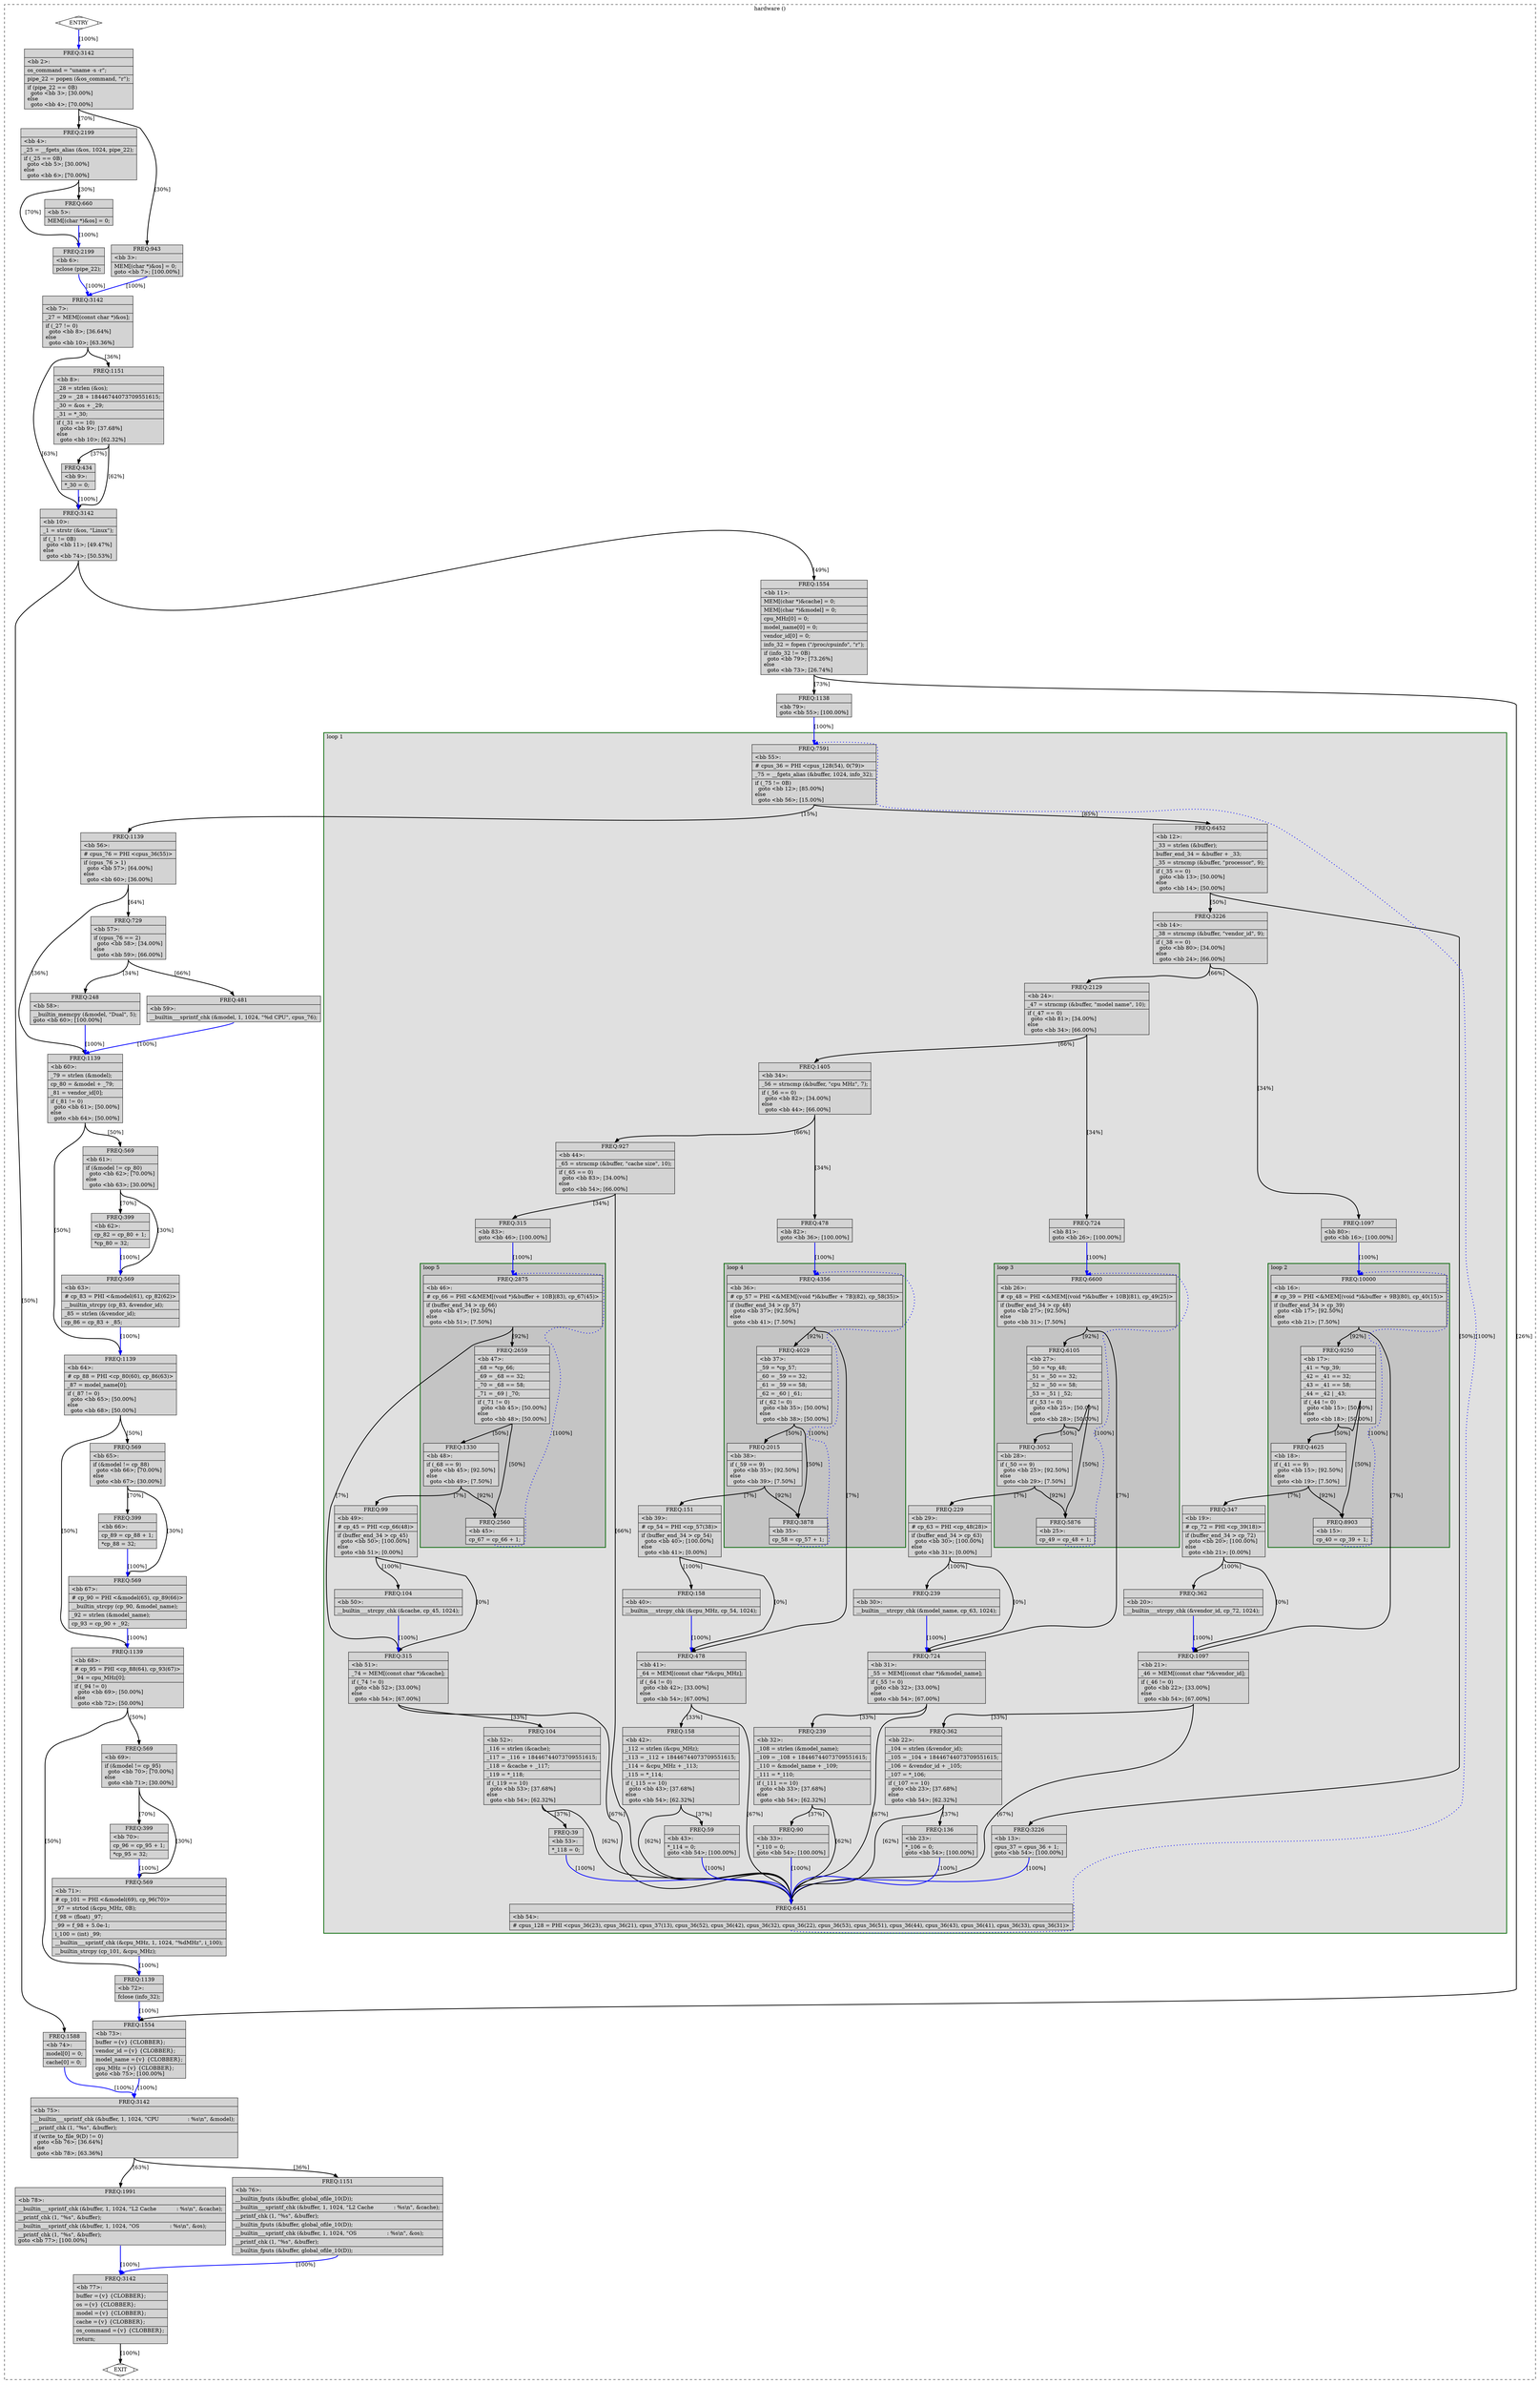digraph "hardware.c.108t.cselim" {
overlap=false;
subgraph "cluster_hardware" {
	style="dashed";
	color="black";
	label="hardware ()";
	subgraph cluster_56_1 {
	style="filled";
	color="darkgreen";
	fillcolor="grey88";
	label="loop 1";
	labeljust=l;
	penwidth=2;
	subgraph cluster_56_2 {
	style="filled";
	color="darkgreen";
	fillcolor="grey77";
	label="loop 2";
	labeljust=l;
	penwidth=2;
	fn_56_basic_block_16 [shape=record,style=filled,fillcolor=lightgrey,label="{ FREQ:10000 |\<bb\ 16\>:\l\
|#\ cp_39\ =\ PHI\ \<&MEM[(void\ *)&buffer\ +\ 9B](80),\ cp_40(15)\>\l\
|if\ (buffer_end_34\ \>\ cp_39)\l\
\ \ goto\ \<bb\ 17\>;\ [92.50%]\l\
else\l\
\ \ goto\ \<bb\ 21\>;\ [7.50%]\l\
}"];

	fn_56_basic_block_17 [shape=record,style=filled,fillcolor=lightgrey,label="{ FREQ:9250 |\<bb\ 17\>:\l\
|_41\ =\ *cp_39;\l\
|_42\ =\ _41\ ==\ 32;\l\
|_43\ =\ _41\ ==\ 58;\l\
|_44\ =\ _42\ \|\ _43;\l\
|if\ (_44\ !=\ 0)\l\
\ \ goto\ \<bb\ 15\>;\ [50.00%]\l\
else\l\
\ \ goto\ \<bb\ 18\>;\ [50.00%]\l\
}"];

	fn_56_basic_block_15 [shape=record,style=filled,fillcolor=lightgrey,label="{ FREQ:8903 |\<bb\ 15\>:\l\
|cp_40\ =\ cp_39\ +\ 1;\l\
}"];

	fn_56_basic_block_18 [shape=record,style=filled,fillcolor=lightgrey,label="{ FREQ:4625 |\<bb\ 18\>:\l\
|if\ (_41\ ==\ 9)\l\
\ \ goto\ \<bb\ 15\>;\ [92.50%]\l\
else\l\
\ \ goto\ \<bb\ 19\>;\ [7.50%]\l\
}"];

	}
	subgraph cluster_56_3 {
	style="filled";
	color="darkgreen";
	fillcolor="grey77";
	label="loop 3";
	labeljust=l;
	penwidth=2;
	fn_56_basic_block_26 [shape=record,style=filled,fillcolor=lightgrey,label="{ FREQ:6600 |\<bb\ 26\>:\l\
|#\ cp_48\ =\ PHI\ \<&MEM[(void\ *)&buffer\ +\ 10B](81),\ cp_49(25)\>\l\
|if\ (buffer_end_34\ \>\ cp_48)\l\
\ \ goto\ \<bb\ 27\>;\ [92.50%]\l\
else\l\
\ \ goto\ \<bb\ 31\>;\ [7.50%]\l\
}"];

	fn_56_basic_block_27 [shape=record,style=filled,fillcolor=lightgrey,label="{ FREQ:6105 |\<bb\ 27\>:\l\
|_50\ =\ *cp_48;\l\
|_51\ =\ _50\ ==\ 32;\l\
|_52\ =\ _50\ ==\ 58;\l\
|_53\ =\ _51\ \|\ _52;\l\
|if\ (_53\ !=\ 0)\l\
\ \ goto\ \<bb\ 25\>;\ [50.00%]\l\
else\l\
\ \ goto\ \<bb\ 28\>;\ [50.00%]\l\
}"];

	fn_56_basic_block_25 [shape=record,style=filled,fillcolor=lightgrey,label="{ FREQ:5876 |\<bb\ 25\>:\l\
|cp_49\ =\ cp_48\ +\ 1;\l\
}"];

	fn_56_basic_block_28 [shape=record,style=filled,fillcolor=lightgrey,label="{ FREQ:3052 |\<bb\ 28\>:\l\
|if\ (_50\ ==\ 9)\l\
\ \ goto\ \<bb\ 25\>;\ [92.50%]\l\
else\l\
\ \ goto\ \<bb\ 29\>;\ [7.50%]\l\
}"];

	}
	subgraph cluster_56_4 {
	style="filled";
	color="darkgreen";
	fillcolor="grey77";
	label="loop 4";
	labeljust=l;
	penwidth=2;
	fn_56_basic_block_36 [shape=record,style=filled,fillcolor=lightgrey,label="{ FREQ:4356 |\<bb\ 36\>:\l\
|#\ cp_57\ =\ PHI\ \<&MEM[(void\ *)&buffer\ +\ 7B](82),\ cp_58(35)\>\l\
|if\ (buffer_end_34\ \>\ cp_57)\l\
\ \ goto\ \<bb\ 37\>;\ [92.50%]\l\
else\l\
\ \ goto\ \<bb\ 41\>;\ [7.50%]\l\
}"];

	fn_56_basic_block_37 [shape=record,style=filled,fillcolor=lightgrey,label="{ FREQ:4029 |\<bb\ 37\>:\l\
|_59\ =\ *cp_57;\l\
|_60\ =\ _59\ ==\ 32;\l\
|_61\ =\ _59\ ==\ 58;\l\
|_62\ =\ _60\ \|\ _61;\l\
|if\ (_62\ !=\ 0)\l\
\ \ goto\ \<bb\ 35\>;\ [50.00%]\l\
else\l\
\ \ goto\ \<bb\ 38\>;\ [50.00%]\l\
}"];

	fn_56_basic_block_35 [shape=record,style=filled,fillcolor=lightgrey,label="{ FREQ:3878 |\<bb\ 35\>:\l\
|cp_58\ =\ cp_57\ +\ 1;\l\
}"];

	fn_56_basic_block_38 [shape=record,style=filled,fillcolor=lightgrey,label="{ FREQ:2015 |\<bb\ 38\>:\l\
|if\ (_59\ ==\ 9)\l\
\ \ goto\ \<bb\ 35\>;\ [92.50%]\l\
else\l\
\ \ goto\ \<bb\ 39\>;\ [7.50%]\l\
}"];

	}
	subgraph cluster_56_5 {
	style="filled";
	color="darkgreen";
	fillcolor="grey77";
	label="loop 5";
	labeljust=l;
	penwidth=2;
	fn_56_basic_block_46 [shape=record,style=filled,fillcolor=lightgrey,label="{ FREQ:2875 |\<bb\ 46\>:\l\
|#\ cp_66\ =\ PHI\ \<&MEM[(void\ *)&buffer\ +\ 10B](83),\ cp_67(45)\>\l\
|if\ (buffer_end_34\ \>\ cp_66)\l\
\ \ goto\ \<bb\ 47\>;\ [92.50%]\l\
else\l\
\ \ goto\ \<bb\ 51\>;\ [7.50%]\l\
}"];

	fn_56_basic_block_47 [shape=record,style=filled,fillcolor=lightgrey,label="{ FREQ:2659 |\<bb\ 47\>:\l\
|_68\ =\ *cp_66;\l\
|_69\ =\ _68\ ==\ 32;\l\
|_70\ =\ _68\ ==\ 58;\l\
|_71\ =\ _69\ \|\ _70;\l\
|if\ (_71\ !=\ 0)\l\
\ \ goto\ \<bb\ 45\>;\ [50.00%]\l\
else\l\
\ \ goto\ \<bb\ 48\>;\ [50.00%]\l\
}"];

	fn_56_basic_block_45 [shape=record,style=filled,fillcolor=lightgrey,label="{ FREQ:2560 |\<bb\ 45\>:\l\
|cp_67\ =\ cp_66\ +\ 1;\l\
}"];

	fn_56_basic_block_48 [shape=record,style=filled,fillcolor=lightgrey,label="{ FREQ:1330 |\<bb\ 48\>:\l\
|if\ (_68\ ==\ 9)\l\
\ \ goto\ \<bb\ 45\>;\ [92.50%]\l\
else\l\
\ \ goto\ \<bb\ 49\>;\ [7.50%]\l\
}"];

	}
	fn_56_basic_block_55 [shape=record,style=filled,fillcolor=lightgrey,label="{ FREQ:7591 |\<bb\ 55\>:\l\
|#\ cpus_36\ =\ PHI\ \<cpus_128(54),\ 0(79)\>\l\
|_75\ =\ __fgets_alias\ (&buffer,\ 1024,\ info_32);\l\
|if\ (_75\ !=\ 0B)\l\
\ \ goto\ \<bb\ 12\>;\ [85.00%]\l\
else\l\
\ \ goto\ \<bb\ 56\>;\ [15.00%]\l\
}"];

	fn_56_basic_block_12 [shape=record,style=filled,fillcolor=lightgrey,label="{ FREQ:6452 |\<bb\ 12\>:\l\
|_33\ =\ strlen\ (&buffer);\l\
|buffer_end_34\ =\ &buffer\ +\ _33;\l\
|_35\ =\ strncmp\ (&buffer,\ \"processor\",\ 9);\l\
|if\ (_35\ ==\ 0)\l\
\ \ goto\ \<bb\ 13\>;\ [50.00%]\l\
else\l\
\ \ goto\ \<bb\ 14\>;\ [50.00%]\l\
}"];

	fn_56_basic_block_13 [shape=record,style=filled,fillcolor=lightgrey,label="{ FREQ:3226 |\<bb\ 13\>:\l\
|cpus_37\ =\ cpus_36\ +\ 1;\l\
goto\ \<bb\ 54\>;\ [100.00%]\l\
}"];

	fn_56_basic_block_14 [shape=record,style=filled,fillcolor=lightgrey,label="{ FREQ:3226 |\<bb\ 14\>:\l\
|_38\ =\ strncmp\ (&buffer,\ \"vendor_id\",\ 9);\l\
|if\ (_38\ ==\ 0)\l\
\ \ goto\ \<bb\ 80\>;\ [34.00%]\l\
else\l\
\ \ goto\ \<bb\ 24\>;\ [66.00%]\l\
}"];

	fn_56_basic_block_54 [shape=record,style=filled,fillcolor=lightgrey,label="{ FREQ:6451 |\<bb\ 54\>:\l\
|#\ cpus_128\ =\ PHI\ \<cpus_36(23),\ cpus_36(21),\ cpus_37(13),\ cpus_36(52),\ cpus_36(42),\ cpus_36(32),\ cpus_36(22),\ cpus_36(53),\ cpus_36(51),\ cpus_36(44),\ cpus_36(43),\ cpus_36(41),\ cpus_36(33),\ cpus_36(31)\>\l\
}"];

	fn_56_basic_block_80 [shape=record,style=filled,fillcolor=lightgrey,label="{ FREQ:1097 |\<bb\ 80\>:\l\
goto\ \<bb\ 16\>;\ [100.00%]\l\
}"];

	fn_56_basic_block_24 [shape=record,style=filled,fillcolor=lightgrey,label="{ FREQ:2129 |\<bb\ 24\>:\l\
|_47\ =\ strncmp\ (&buffer,\ \"model\ name\",\ 10);\l\
|if\ (_47\ ==\ 0)\l\
\ \ goto\ \<bb\ 81\>;\ [34.00%]\l\
else\l\
\ \ goto\ \<bb\ 34\>;\ [66.00%]\l\
}"];

	fn_56_basic_block_81 [shape=record,style=filled,fillcolor=lightgrey,label="{ FREQ:724 |\<bb\ 81\>:\l\
goto\ \<bb\ 26\>;\ [100.00%]\l\
}"];

	fn_56_basic_block_34 [shape=record,style=filled,fillcolor=lightgrey,label="{ FREQ:1405 |\<bb\ 34\>:\l\
|_56\ =\ strncmp\ (&buffer,\ \"cpu\ MHz\",\ 7);\l\
|if\ (_56\ ==\ 0)\l\
\ \ goto\ \<bb\ 82\>;\ [34.00%]\l\
else\l\
\ \ goto\ \<bb\ 44\>;\ [66.00%]\l\
}"];

	fn_56_basic_block_21 [shape=record,style=filled,fillcolor=lightgrey,label="{ FREQ:1097 |\<bb\ 21\>:\l\
|_46\ =\ MEM[(const\ char\ *)&vendor_id];\l\
|if\ (_46\ !=\ 0)\l\
\ \ goto\ \<bb\ 22\>;\ [33.00%]\l\
else\l\
\ \ goto\ \<bb\ 54\>;\ [67.00%]\l\
}"];

	fn_56_basic_block_82 [shape=record,style=filled,fillcolor=lightgrey,label="{ FREQ:478 |\<bb\ 82\>:\l\
goto\ \<bb\ 36\>;\ [100.00%]\l\
}"];

	fn_56_basic_block_44 [shape=record,style=filled,fillcolor=lightgrey,label="{ FREQ:927 |\<bb\ 44\>:\l\
|_65\ =\ strncmp\ (&buffer,\ \"cache\ size\",\ 10);\l\
|if\ (_65\ ==\ 0)\l\
\ \ goto\ \<bb\ 83\>;\ [34.00%]\l\
else\l\
\ \ goto\ \<bb\ 54\>;\ [66.00%]\l\
}"];

	fn_56_basic_block_22 [shape=record,style=filled,fillcolor=lightgrey,label="{ FREQ:362 |\<bb\ 22\>:\l\
|_104\ =\ strlen\ (&vendor_id);\l\
|_105\ =\ _104\ +\ 18446744073709551615;\l\
|_106\ =\ &vendor_id\ +\ _105;\l\
|_107\ =\ *_106;\l\
|if\ (_107\ ==\ 10)\l\
\ \ goto\ \<bb\ 23\>;\ [37.68%]\l\
else\l\
\ \ goto\ \<bb\ 54\>;\ [62.32%]\l\
}"];

	fn_56_basic_block_31 [shape=record,style=filled,fillcolor=lightgrey,label="{ FREQ:724 |\<bb\ 31\>:\l\
|_55\ =\ MEM[(const\ char\ *)&model_name];\l\
|if\ (_55\ !=\ 0)\l\
\ \ goto\ \<bb\ 32\>;\ [33.00%]\l\
else\l\
\ \ goto\ \<bb\ 54\>;\ [67.00%]\l\
}"];

	fn_56_basic_block_83 [shape=record,style=filled,fillcolor=lightgrey,label="{ FREQ:315 |\<bb\ 83\>:\l\
goto\ \<bb\ 46\>;\ [100.00%]\l\
}"];

	fn_56_basic_block_19 [shape=record,style=filled,fillcolor=lightgrey,label="{ FREQ:347 |\<bb\ 19\>:\l\
|#\ cp_72\ =\ PHI\ \<cp_39(18)\>\l\
|if\ (buffer_end_34\ \>\ cp_72)\l\
\ \ goto\ \<bb\ 20\>;\ [100.00%]\l\
else\l\
\ \ goto\ \<bb\ 21\>;\ [0.00%]\l\
}"];

	fn_56_basic_block_23 [shape=record,style=filled,fillcolor=lightgrey,label="{ FREQ:136 |\<bb\ 23\>:\l\
|*_106\ =\ 0;\l\
goto\ \<bb\ 54\>;\ [100.00%]\l\
}"];

	fn_56_basic_block_32 [shape=record,style=filled,fillcolor=lightgrey,label="{ FREQ:239 |\<bb\ 32\>:\l\
|_108\ =\ strlen\ (&model_name);\l\
|_109\ =\ _108\ +\ 18446744073709551615;\l\
|_110\ =\ &model_name\ +\ _109;\l\
|_111\ =\ *_110;\l\
|if\ (_111\ ==\ 10)\l\
\ \ goto\ \<bb\ 33\>;\ [37.68%]\l\
else\l\
\ \ goto\ \<bb\ 54\>;\ [62.32%]\l\
}"];

	fn_56_basic_block_41 [shape=record,style=filled,fillcolor=lightgrey,label="{ FREQ:478 |\<bb\ 41\>:\l\
|_64\ =\ MEM[(const\ char\ *)&cpu_MHz];\l\
|if\ (_64\ !=\ 0)\l\
\ \ goto\ \<bb\ 42\>;\ [33.00%]\l\
else\l\
\ \ goto\ \<bb\ 54\>;\ [67.00%]\l\
}"];

	fn_56_basic_block_20 [shape=record,style=filled,fillcolor=lightgrey,label="{ FREQ:362 |\<bb\ 20\>:\l\
|__builtin___strcpy_chk\ (&vendor_id,\ cp_72,\ 1024);\l\
}"];

	fn_56_basic_block_29 [shape=record,style=filled,fillcolor=lightgrey,label="{ FREQ:229 |\<bb\ 29\>:\l\
|#\ cp_63\ =\ PHI\ \<cp_48(28)\>\l\
|if\ (buffer_end_34\ \>\ cp_63)\l\
\ \ goto\ \<bb\ 30\>;\ [100.00%]\l\
else\l\
\ \ goto\ \<bb\ 31\>;\ [0.00%]\l\
}"];

	fn_56_basic_block_33 [shape=record,style=filled,fillcolor=lightgrey,label="{ FREQ:90 |\<bb\ 33\>:\l\
|*_110\ =\ 0;\l\
goto\ \<bb\ 54\>;\ [100.00%]\l\
}"];

	fn_56_basic_block_42 [shape=record,style=filled,fillcolor=lightgrey,label="{ FREQ:158 |\<bb\ 42\>:\l\
|_112\ =\ strlen\ (&cpu_MHz);\l\
|_113\ =\ _112\ +\ 18446744073709551615;\l\
|_114\ =\ &cpu_MHz\ +\ _113;\l\
|_115\ =\ *_114;\l\
|if\ (_115\ ==\ 10)\l\
\ \ goto\ \<bb\ 43\>;\ [37.68%]\l\
else\l\
\ \ goto\ \<bb\ 54\>;\ [62.32%]\l\
}"];

	fn_56_basic_block_51 [shape=record,style=filled,fillcolor=lightgrey,label="{ FREQ:315 |\<bb\ 51\>:\l\
|_74\ =\ MEM[(const\ char\ *)&cache];\l\
|if\ (_74\ !=\ 0)\l\
\ \ goto\ \<bb\ 52\>;\ [33.00%]\l\
else\l\
\ \ goto\ \<bb\ 54\>;\ [67.00%]\l\
}"];

	fn_56_basic_block_30 [shape=record,style=filled,fillcolor=lightgrey,label="{ FREQ:239 |\<bb\ 30\>:\l\
|__builtin___strcpy_chk\ (&model_name,\ cp_63,\ 1024);\l\
}"];

	fn_56_basic_block_39 [shape=record,style=filled,fillcolor=lightgrey,label="{ FREQ:151 |\<bb\ 39\>:\l\
|#\ cp_54\ =\ PHI\ \<cp_57(38)\>\l\
|if\ (buffer_end_34\ \>\ cp_54)\l\
\ \ goto\ \<bb\ 40\>;\ [100.00%]\l\
else\l\
\ \ goto\ \<bb\ 41\>;\ [0.00%]\l\
}"];

	fn_56_basic_block_43 [shape=record,style=filled,fillcolor=lightgrey,label="{ FREQ:59 |\<bb\ 43\>:\l\
|*_114\ =\ 0;\l\
goto\ \<bb\ 54\>;\ [100.00%]\l\
}"];

	fn_56_basic_block_52 [shape=record,style=filled,fillcolor=lightgrey,label="{ FREQ:104 |\<bb\ 52\>:\l\
|_116\ =\ strlen\ (&cache);\l\
|_117\ =\ _116\ +\ 18446744073709551615;\l\
|_118\ =\ &cache\ +\ _117;\l\
|_119\ =\ *_118;\l\
|if\ (_119\ ==\ 10)\l\
\ \ goto\ \<bb\ 53\>;\ [37.68%]\l\
else\l\
\ \ goto\ \<bb\ 54\>;\ [62.32%]\l\
}"];

	fn_56_basic_block_40 [shape=record,style=filled,fillcolor=lightgrey,label="{ FREQ:158 |\<bb\ 40\>:\l\
|__builtin___strcpy_chk\ (&cpu_MHz,\ cp_54,\ 1024);\l\
}"];

	fn_56_basic_block_49 [shape=record,style=filled,fillcolor=lightgrey,label="{ FREQ:99 |\<bb\ 49\>:\l\
|#\ cp_45\ =\ PHI\ \<cp_66(48)\>\l\
|if\ (buffer_end_34\ \>\ cp_45)\l\
\ \ goto\ \<bb\ 50\>;\ [100.00%]\l\
else\l\
\ \ goto\ \<bb\ 51\>;\ [0.00%]\l\
}"];

	fn_56_basic_block_53 [shape=record,style=filled,fillcolor=lightgrey,label="{ FREQ:39 |\<bb\ 53\>:\l\
|*_118\ =\ 0;\l\
}"];

	fn_56_basic_block_50 [shape=record,style=filled,fillcolor=lightgrey,label="{ FREQ:104 |\<bb\ 50\>:\l\
|__builtin___strcpy_chk\ (&cache,\ cp_45,\ 1024);\l\
}"];

	}
	fn_56_basic_block_0 [shape=Mdiamond,style=filled,fillcolor=white,label="ENTRY"];

	fn_56_basic_block_1 [shape=Mdiamond,style=filled,fillcolor=white,label="EXIT"];

	fn_56_basic_block_2 [shape=record,style=filled,fillcolor=lightgrey,label="{ FREQ:3142 |\<bb\ 2\>:\l\
|os_command\ =\ \"uname\ -s\ -r\";\l\
|pipe_22\ =\ popen\ (&os_command,\ \"r\");\l\
|if\ (pipe_22\ ==\ 0B)\l\
\ \ goto\ \<bb\ 3\>;\ [30.00%]\l\
else\l\
\ \ goto\ \<bb\ 4\>;\ [70.00%]\l\
}"];

	fn_56_basic_block_3 [shape=record,style=filled,fillcolor=lightgrey,label="{ FREQ:943 |\<bb\ 3\>:\l\
|MEM[(char\ *)&os]\ =\ 0;\l\
goto\ \<bb\ 7\>;\ [100.00%]\l\
}"];

	fn_56_basic_block_4 [shape=record,style=filled,fillcolor=lightgrey,label="{ FREQ:2199 |\<bb\ 4\>:\l\
|_25\ =\ __fgets_alias\ (&os,\ 1024,\ pipe_22);\l\
|if\ (_25\ ==\ 0B)\l\
\ \ goto\ \<bb\ 5\>;\ [30.00%]\l\
else\l\
\ \ goto\ \<bb\ 6\>;\ [70.00%]\l\
}"];

	fn_56_basic_block_5 [shape=record,style=filled,fillcolor=lightgrey,label="{ FREQ:660 |\<bb\ 5\>:\l\
|MEM[(char\ *)&os]\ =\ 0;\l\
}"];

	fn_56_basic_block_6 [shape=record,style=filled,fillcolor=lightgrey,label="{ FREQ:2199 |\<bb\ 6\>:\l\
|pclose\ (pipe_22);\l\
}"];

	fn_56_basic_block_7 [shape=record,style=filled,fillcolor=lightgrey,label="{ FREQ:3142 |\<bb\ 7\>:\l\
|_27\ =\ MEM[(const\ char\ *)&os];\l\
|if\ (_27\ !=\ 0)\l\
\ \ goto\ \<bb\ 8\>;\ [36.64%]\l\
else\l\
\ \ goto\ \<bb\ 10\>;\ [63.36%]\l\
}"];

	fn_56_basic_block_8 [shape=record,style=filled,fillcolor=lightgrey,label="{ FREQ:1151 |\<bb\ 8\>:\l\
|_28\ =\ strlen\ (&os);\l\
|_29\ =\ _28\ +\ 18446744073709551615;\l\
|_30\ =\ &os\ +\ _29;\l\
|_31\ =\ *_30;\l\
|if\ (_31\ ==\ 10)\l\
\ \ goto\ \<bb\ 9\>;\ [37.68%]\l\
else\l\
\ \ goto\ \<bb\ 10\>;\ [62.32%]\l\
}"];

	fn_56_basic_block_9 [shape=record,style=filled,fillcolor=lightgrey,label="{ FREQ:434 |\<bb\ 9\>:\l\
|*_30\ =\ 0;\l\
}"];

	fn_56_basic_block_10 [shape=record,style=filled,fillcolor=lightgrey,label="{ FREQ:3142 |\<bb\ 10\>:\l\
|_1\ =\ strstr\ (&os,\ \"Linux\");\l\
|if\ (_1\ !=\ 0B)\l\
\ \ goto\ \<bb\ 11\>;\ [49.47%]\l\
else\l\
\ \ goto\ \<bb\ 74\>;\ [50.53%]\l\
}"];

	fn_56_basic_block_11 [shape=record,style=filled,fillcolor=lightgrey,label="{ FREQ:1554 |\<bb\ 11\>:\l\
|MEM[(char\ *)&cache]\ =\ 0;\l\
|MEM[(char\ *)&model]\ =\ 0;\l\
|cpu_MHz[0]\ =\ 0;\l\
|model_name[0]\ =\ 0;\l\
|vendor_id[0]\ =\ 0;\l\
|info_32\ =\ fopen\ (\"/proc/cpuinfo\",\ \"r\");\l\
|if\ (info_32\ !=\ 0B)\l\
\ \ goto\ \<bb\ 79\>;\ [73.26%]\l\
else\l\
\ \ goto\ \<bb\ 73\>;\ [26.74%]\l\
}"];

	fn_56_basic_block_79 [shape=record,style=filled,fillcolor=lightgrey,label="{ FREQ:1138 |\<bb\ 79\>:\l\
goto\ \<bb\ 55\>;\ [100.00%]\l\
}"];

	fn_56_basic_block_56 [shape=record,style=filled,fillcolor=lightgrey,label="{ FREQ:1139 |\<bb\ 56\>:\l\
|#\ cpus_76\ =\ PHI\ \<cpus_36(55)\>\l\
|if\ (cpus_76\ \>\ 1)\l\
\ \ goto\ \<bb\ 57\>;\ [64.00%]\l\
else\l\
\ \ goto\ \<bb\ 60\>;\ [36.00%]\l\
}"];

	fn_56_basic_block_57 [shape=record,style=filled,fillcolor=lightgrey,label="{ FREQ:729 |\<bb\ 57\>:\l\
|if\ (cpus_76\ ==\ 2)\l\
\ \ goto\ \<bb\ 58\>;\ [34.00%]\l\
else\l\
\ \ goto\ \<bb\ 59\>;\ [66.00%]\l\
}"];

	fn_56_basic_block_58 [shape=record,style=filled,fillcolor=lightgrey,label="{ FREQ:248 |\<bb\ 58\>:\l\
|__builtin_memcpy\ (&model,\ \"Dual\",\ 5);\l\
goto\ \<bb\ 60\>;\ [100.00%]\l\
}"];

	fn_56_basic_block_59 [shape=record,style=filled,fillcolor=lightgrey,label="{ FREQ:481 |\<bb\ 59\>:\l\
|__builtin___sprintf_chk\ (&model,\ 1,\ 1024,\ \"%d\ CPU\",\ cpus_76);\l\
}"];

	fn_56_basic_block_60 [shape=record,style=filled,fillcolor=lightgrey,label="{ FREQ:1139 |\<bb\ 60\>:\l\
|_79\ =\ strlen\ (&model);\l\
|cp_80\ =\ &model\ +\ _79;\l\
|_81\ =\ vendor_id[0];\l\
|if\ (_81\ !=\ 0)\l\
\ \ goto\ \<bb\ 61\>;\ [50.00%]\l\
else\l\
\ \ goto\ \<bb\ 64\>;\ [50.00%]\l\
}"];

	fn_56_basic_block_61 [shape=record,style=filled,fillcolor=lightgrey,label="{ FREQ:569 |\<bb\ 61\>:\l\
|if\ (&model\ !=\ cp_80)\l\
\ \ goto\ \<bb\ 62\>;\ [70.00%]\l\
else\l\
\ \ goto\ \<bb\ 63\>;\ [30.00%]\l\
}"];

	fn_56_basic_block_62 [shape=record,style=filled,fillcolor=lightgrey,label="{ FREQ:399 |\<bb\ 62\>:\l\
|cp_82\ =\ cp_80\ +\ 1;\l\
|*cp_80\ =\ 32;\l\
}"];

	fn_56_basic_block_63 [shape=record,style=filled,fillcolor=lightgrey,label="{ FREQ:569 |\<bb\ 63\>:\l\
|#\ cp_83\ =\ PHI\ \<&model(61),\ cp_82(62)\>\l\
|__builtin_strcpy\ (cp_83,\ &vendor_id);\l\
|_85\ =\ strlen\ (&vendor_id);\l\
|cp_86\ =\ cp_83\ +\ _85;\l\
}"];

	fn_56_basic_block_64 [shape=record,style=filled,fillcolor=lightgrey,label="{ FREQ:1139 |\<bb\ 64\>:\l\
|#\ cp_88\ =\ PHI\ \<cp_80(60),\ cp_86(63)\>\l\
|_87\ =\ model_name[0];\l\
|if\ (_87\ !=\ 0)\l\
\ \ goto\ \<bb\ 65\>;\ [50.00%]\l\
else\l\
\ \ goto\ \<bb\ 68\>;\ [50.00%]\l\
}"];

	fn_56_basic_block_65 [shape=record,style=filled,fillcolor=lightgrey,label="{ FREQ:569 |\<bb\ 65\>:\l\
|if\ (&model\ !=\ cp_88)\l\
\ \ goto\ \<bb\ 66\>;\ [70.00%]\l\
else\l\
\ \ goto\ \<bb\ 67\>;\ [30.00%]\l\
}"];

	fn_56_basic_block_66 [shape=record,style=filled,fillcolor=lightgrey,label="{ FREQ:399 |\<bb\ 66\>:\l\
|cp_89\ =\ cp_88\ +\ 1;\l\
|*cp_88\ =\ 32;\l\
}"];

	fn_56_basic_block_67 [shape=record,style=filled,fillcolor=lightgrey,label="{ FREQ:569 |\<bb\ 67\>:\l\
|#\ cp_90\ =\ PHI\ \<&model(65),\ cp_89(66)\>\l\
|__builtin_strcpy\ (cp_90,\ &model_name);\l\
|_92\ =\ strlen\ (&model_name);\l\
|cp_93\ =\ cp_90\ +\ _92;\l\
}"];

	fn_56_basic_block_68 [shape=record,style=filled,fillcolor=lightgrey,label="{ FREQ:1139 |\<bb\ 68\>:\l\
|#\ cp_95\ =\ PHI\ \<cp_88(64),\ cp_93(67)\>\l\
|_94\ =\ cpu_MHz[0];\l\
|if\ (_94\ !=\ 0)\l\
\ \ goto\ \<bb\ 69\>;\ [50.00%]\l\
else\l\
\ \ goto\ \<bb\ 72\>;\ [50.00%]\l\
}"];

	fn_56_basic_block_69 [shape=record,style=filled,fillcolor=lightgrey,label="{ FREQ:569 |\<bb\ 69\>:\l\
|if\ (&model\ !=\ cp_95)\l\
\ \ goto\ \<bb\ 70\>;\ [70.00%]\l\
else\l\
\ \ goto\ \<bb\ 71\>;\ [30.00%]\l\
}"];

	fn_56_basic_block_70 [shape=record,style=filled,fillcolor=lightgrey,label="{ FREQ:399 |\<bb\ 70\>:\l\
|cp_96\ =\ cp_95\ +\ 1;\l\
|*cp_95\ =\ 32;\l\
}"];

	fn_56_basic_block_71 [shape=record,style=filled,fillcolor=lightgrey,label="{ FREQ:569 |\<bb\ 71\>:\l\
|#\ cp_101\ =\ PHI\ \<&model(69),\ cp_96(70)\>\l\
|_97\ =\ strtod\ (&cpu_MHz,\ 0B);\l\
|f_98\ =\ (float)\ _97;\l\
|_99\ =\ f_98\ +\ 5.0e-1;\l\
|i_100\ =\ (int)\ _99;\l\
|__builtin___sprintf_chk\ (&cpu_MHz,\ 1,\ 1024,\ \"%dMHz\",\ i_100);\l\
|__builtin_strcpy\ (cp_101,\ &cpu_MHz);\l\
}"];

	fn_56_basic_block_72 [shape=record,style=filled,fillcolor=lightgrey,label="{ FREQ:1139 |\<bb\ 72\>:\l\
|fclose\ (info_32);\l\
}"];

	fn_56_basic_block_73 [shape=record,style=filled,fillcolor=lightgrey,label="{ FREQ:1554 |\<bb\ 73\>:\l\
|buffer\ =\{v\}\ \{CLOBBER\};\l\
|vendor_id\ =\{v\}\ \{CLOBBER\};\l\
|model_name\ =\{v\}\ \{CLOBBER\};\l\
|cpu_MHz\ =\{v\}\ \{CLOBBER\};\l\
goto\ \<bb\ 75\>;\ [100.00%]\l\
}"];

	fn_56_basic_block_74 [shape=record,style=filled,fillcolor=lightgrey,label="{ FREQ:1588 |\<bb\ 74\>:\l\
|model[0]\ =\ 0;\l\
|cache[0]\ =\ 0;\l\
}"];

	fn_56_basic_block_75 [shape=record,style=filled,fillcolor=lightgrey,label="{ FREQ:3142 |\<bb\ 75\>:\l\
|__builtin___sprintf_chk\ (&buffer,\ 1,\ 1024,\ \"CPU\ \ \ \ \ \ \ \ \ \ \ \ \ \ \ \ \ :\ %s\\n\",\ &model);\l\
|__printf_chk\ (1,\ \"%s\",\ &buffer);\l\
|if\ (write_to_file_9(D)\ !=\ 0)\l\
\ \ goto\ \<bb\ 76\>;\ [36.64%]\l\
else\l\
\ \ goto\ \<bb\ 78\>;\ [63.36%]\l\
}"];

	fn_56_basic_block_76 [shape=record,style=filled,fillcolor=lightgrey,label="{ FREQ:1151 |\<bb\ 76\>:\l\
|__builtin_fputs\ (&buffer,\ global_ofile_10(D));\l\
|__builtin___sprintf_chk\ (&buffer,\ 1,\ 1024,\ \"L2\ Cache\ \ \ \ \ \ \ \ \ \ \ \ :\ %s\\n\",\ &cache);\l\
|__printf_chk\ (1,\ \"%s\",\ &buffer);\l\
|__builtin_fputs\ (&buffer,\ global_ofile_10(D));\l\
|__builtin___sprintf_chk\ (&buffer,\ 1,\ 1024,\ \"OS\ \ \ \ \ \ \ \ \ \ \ \ \ \ \ \ \ \ :\ %s\\n\",\ &os);\l\
|__printf_chk\ (1,\ \"%s\",\ &buffer);\l\
|__builtin_fputs\ (&buffer,\ global_ofile_10(D));\l\
}"];

	fn_56_basic_block_77 [shape=record,style=filled,fillcolor=lightgrey,label="{ FREQ:3142 |\<bb\ 77\>:\l\
|buffer\ =\{v\}\ \{CLOBBER\};\l\
|os\ =\{v\}\ \{CLOBBER\};\l\
|model\ =\{v\}\ \{CLOBBER\};\l\
|cache\ =\{v\}\ \{CLOBBER\};\l\
|os_command\ =\{v\}\ \{CLOBBER\};\l\
|return;\l\
}"];

	fn_56_basic_block_78 [shape=record,style=filled,fillcolor=lightgrey,label="{ FREQ:1991 |\<bb\ 78\>:\l\
|__builtin___sprintf_chk\ (&buffer,\ 1,\ 1024,\ \"L2\ Cache\ \ \ \ \ \ \ \ \ \ \ \ :\ %s\\n\",\ &cache);\l\
|__printf_chk\ (1,\ \"%s\",\ &buffer);\l\
|__builtin___sprintf_chk\ (&buffer,\ 1,\ 1024,\ \"OS\ \ \ \ \ \ \ \ \ \ \ \ \ \ \ \ \ \ :\ %s\\n\",\ &os);\l\
|__printf_chk\ (1,\ \"%s\",\ &buffer);\l\
goto\ \<bb\ 77\>;\ [100.00%]\l\
}"];

	fn_56_basic_block_0:s -> fn_56_basic_block_2:n [style="solid,bold",color=blue,weight=100,constraint=true, label="[100%]"];
	fn_56_basic_block_2:s -> fn_56_basic_block_3:n [style="solid,bold",color=black,weight=10,constraint=true, label="[30%]"];
	fn_56_basic_block_2:s -> fn_56_basic_block_4:n [style="solid,bold",color=black,weight=10,constraint=true, label="[70%]"];
	fn_56_basic_block_3:s -> fn_56_basic_block_7:n [style="solid,bold",color=blue,weight=100,constraint=true, label="[100%]"];
	fn_56_basic_block_4:s -> fn_56_basic_block_5:n [style="solid,bold",color=black,weight=10,constraint=true, label="[30%]"];
	fn_56_basic_block_4:s -> fn_56_basic_block_6:n [style="solid,bold",color=black,weight=10,constraint=true, label="[70%]"];
	fn_56_basic_block_5:s -> fn_56_basic_block_6:n [style="solid,bold",color=blue,weight=100,constraint=true, label="[100%]"];
	fn_56_basic_block_6:s -> fn_56_basic_block_7:n [style="solid,bold",color=blue,weight=100,constraint=true, label="[100%]"];
	fn_56_basic_block_7:s -> fn_56_basic_block_8:n [style="solid,bold",color=black,weight=10,constraint=true, label="[36%]"];
	fn_56_basic_block_7:s -> fn_56_basic_block_10:n [style="solid,bold",color=black,weight=10,constraint=true, label="[63%]"];
	fn_56_basic_block_8:s -> fn_56_basic_block_9:n [style="solid,bold",color=black,weight=10,constraint=true, label="[37%]"];
	fn_56_basic_block_8:s -> fn_56_basic_block_10:n [style="solid,bold",color=black,weight=10,constraint=true, label="[62%]"];
	fn_56_basic_block_9:s -> fn_56_basic_block_10:n [style="solid,bold",color=blue,weight=100,constraint=true, label="[100%]"];
	fn_56_basic_block_10:s -> fn_56_basic_block_11:n [style="solid,bold",color=black,weight=10,constraint=true, label="[49%]"];
	fn_56_basic_block_10:s -> fn_56_basic_block_74:n [style="solid,bold",color=black,weight=10,constraint=true, label="[50%]"];
	fn_56_basic_block_11:s -> fn_56_basic_block_79:n [style="solid,bold",color=black,weight=10,constraint=true, label="[73%]"];
	fn_56_basic_block_11:s -> fn_56_basic_block_73:n [style="solid,bold",color=black,weight=10,constraint=true, label="[26%]"];
	fn_56_basic_block_79:s -> fn_56_basic_block_55:n [style="solid,bold",color=blue,weight=100,constraint=true, label="[100%]"];
	fn_56_basic_block_12:s -> fn_56_basic_block_13:n [style="solid,bold",color=black,weight=10,constraint=true, label="[50%]"];
	fn_56_basic_block_12:s -> fn_56_basic_block_14:n [style="solid,bold",color=black,weight=10,constraint=true, label="[50%]"];
	fn_56_basic_block_13:s -> fn_56_basic_block_54:n [style="solid,bold",color=blue,weight=100,constraint=true, label="[100%]"];
	fn_56_basic_block_14:s -> fn_56_basic_block_80:n [style="solid,bold",color=black,weight=10,constraint=true, label="[34%]"];
	fn_56_basic_block_14:s -> fn_56_basic_block_24:n [style="solid,bold",color=black,weight=10,constraint=true, label="[66%]"];
	fn_56_basic_block_80:s -> fn_56_basic_block_16:n [style="solid,bold",color=blue,weight=100,constraint=true, label="[100%]"];
	fn_56_basic_block_15:s -> fn_56_basic_block_16:n [style="dotted,bold",color=blue,weight=10,constraint=false, label="[100%]"];
	fn_56_basic_block_16:s -> fn_56_basic_block_17:n [style="solid,bold",color=black,weight=10,constraint=true, label="[92%]"];
	fn_56_basic_block_16:s -> fn_56_basic_block_21:n [style="solid,bold",color=black,weight=10,constraint=true, label="[7%]"];
	fn_56_basic_block_17:s -> fn_56_basic_block_15:n [style="solid,bold",color=black,weight=10,constraint=true, label="[50%]"];
	fn_56_basic_block_17:s -> fn_56_basic_block_18:n [style="solid,bold",color=black,weight=10,constraint=true, label="[50%]"];
	fn_56_basic_block_18:s -> fn_56_basic_block_15:n [style="solid,bold",color=black,weight=10,constraint=true, label="[92%]"];
	fn_56_basic_block_18:s -> fn_56_basic_block_19:n [style="solid,bold",color=black,weight=10,constraint=true, label="[7%]"];
	fn_56_basic_block_19:s -> fn_56_basic_block_20:n [style="solid,bold",color=black,weight=10,constraint=true, label="[100%]"];
	fn_56_basic_block_19:s -> fn_56_basic_block_21:n [style="solid,bold",color=black,weight=10,constraint=true, label="[0%]"];
	fn_56_basic_block_20:s -> fn_56_basic_block_21:n [style="solid,bold",color=blue,weight=100,constraint=true, label="[100%]"];
	fn_56_basic_block_21:s -> fn_56_basic_block_22:n [style="solid,bold",color=black,weight=10,constraint=true, label="[33%]"];
	fn_56_basic_block_21:s -> fn_56_basic_block_54:n [style="solid,bold",color=black,weight=10,constraint=true, label="[67%]"];
	fn_56_basic_block_22:s -> fn_56_basic_block_23:n [style="solid,bold",color=black,weight=10,constraint=true, label="[37%]"];
	fn_56_basic_block_22:s -> fn_56_basic_block_54:n [style="solid,bold",color=black,weight=10,constraint=true, label="[62%]"];
	fn_56_basic_block_23:s -> fn_56_basic_block_54:n [style="solid,bold",color=blue,weight=100,constraint=true, label="[100%]"];
	fn_56_basic_block_24:s -> fn_56_basic_block_81:n [style="solid,bold",color=black,weight=10,constraint=true, label="[34%]"];
	fn_56_basic_block_24:s -> fn_56_basic_block_34:n [style="solid,bold",color=black,weight=10,constraint=true, label="[66%]"];
	fn_56_basic_block_81:s -> fn_56_basic_block_26:n [style="solid,bold",color=blue,weight=100,constraint=true, label="[100%]"];
	fn_56_basic_block_25:s -> fn_56_basic_block_26:n [style="dotted,bold",color=blue,weight=10,constraint=false, label="[100%]"];
	fn_56_basic_block_26:s -> fn_56_basic_block_27:n [style="solid,bold",color=black,weight=10,constraint=true, label="[92%]"];
	fn_56_basic_block_26:s -> fn_56_basic_block_31:n [style="solid,bold",color=black,weight=10,constraint=true, label="[7%]"];
	fn_56_basic_block_27:s -> fn_56_basic_block_25:n [style="solid,bold",color=black,weight=10,constraint=true, label="[50%]"];
	fn_56_basic_block_27:s -> fn_56_basic_block_28:n [style="solid,bold",color=black,weight=10,constraint=true, label="[50%]"];
	fn_56_basic_block_28:s -> fn_56_basic_block_25:n [style="solid,bold",color=black,weight=10,constraint=true, label="[92%]"];
	fn_56_basic_block_28:s -> fn_56_basic_block_29:n [style="solid,bold",color=black,weight=10,constraint=true, label="[7%]"];
	fn_56_basic_block_29:s -> fn_56_basic_block_30:n [style="solid,bold",color=black,weight=10,constraint=true, label="[100%]"];
	fn_56_basic_block_29:s -> fn_56_basic_block_31:n [style="solid,bold",color=black,weight=10,constraint=true, label="[0%]"];
	fn_56_basic_block_30:s -> fn_56_basic_block_31:n [style="solid,bold",color=blue,weight=100,constraint=true, label="[100%]"];
	fn_56_basic_block_31:s -> fn_56_basic_block_32:n [style="solid,bold",color=black,weight=10,constraint=true, label="[33%]"];
	fn_56_basic_block_31:s -> fn_56_basic_block_54:n [style="solid,bold",color=black,weight=10,constraint=true, label="[67%]"];
	fn_56_basic_block_32:s -> fn_56_basic_block_33:n [style="solid,bold",color=black,weight=10,constraint=true, label="[37%]"];
	fn_56_basic_block_32:s -> fn_56_basic_block_54:n [style="solid,bold",color=black,weight=10,constraint=true, label="[62%]"];
	fn_56_basic_block_33:s -> fn_56_basic_block_54:n [style="solid,bold",color=blue,weight=100,constraint=true, label="[100%]"];
	fn_56_basic_block_34:s -> fn_56_basic_block_82:n [style="solid,bold",color=black,weight=10,constraint=true, label="[34%]"];
	fn_56_basic_block_34:s -> fn_56_basic_block_44:n [style="solid,bold",color=black,weight=10,constraint=true, label="[66%]"];
	fn_56_basic_block_82:s -> fn_56_basic_block_36:n [style="solid,bold",color=blue,weight=100,constraint=true, label="[100%]"];
	fn_56_basic_block_35:s -> fn_56_basic_block_36:n [style="dotted,bold",color=blue,weight=10,constraint=false, label="[100%]"];
	fn_56_basic_block_36:s -> fn_56_basic_block_37:n [style="solid,bold",color=black,weight=10,constraint=true, label="[92%]"];
	fn_56_basic_block_36:s -> fn_56_basic_block_41:n [style="solid,bold",color=black,weight=10,constraint=true, label="[7%]"];
	fn_56_basic_block_37:s -> fn_56_basic_block_35:n [style="solid,bold",color=black,weight=10,constraint=true, label="[50%]"];
	fn_56_basic_block_37:s -> fn_56_basic_block_38:n [style="solid,bold",color=black,weight=10,constraint=true, label="[50%]"];
	fn_56_basic_block_38:s -> fn_56_basic_block_35:n [style="solid,bold",color=black,weight=10,constraint=true, label="[92%]"];
	fn_56_basic_block_38:s -> fn_56_basic_block_39:n [style="solid,bold",color=black,weight=10,constraint=true, label="[7%]"];
	fn_56_basic_block_39:s -> fn_56_basic_block_40:n [style="solid,bold",color=black,weight=10,constraint=true, label="[100%]"];
	fn_56_basic_block_39:s -> fn_56_basic_block_41:n [style="solid,bold",color=black,weight=10,constraint=true, label="[0%]"];
	fn_56_basic_block_40:s -> fn_56_basic_block_41:n [style="solid,bold",color=blue,weight=100,constraint=true, label="[100%]"];
	fn_56_basic_block_41:s -> fn_56_basic_block_42:n [style="solid,bold",color=black,weight=10,constraint=true, label="[33%]"];
	fn_56_basic_block_41:s -> fn_56_basic_block_54:n [style="solid,bold",color=black,weight=10,constraint=true, label="[67%]"];
	fn_56_basic_block_42:s -> fn_56_basic_block_43:n [style="solid,bold",color=black,weight=10,constraint=true, label="[37%]"];
	fn_56_basic_block_42:s -> fn_56_basic_block_54:n [style="solid,bold",color=black,weight=10,constraint=true, label="[62%]"];
	fn_56_basic_block_43:s -> fn_56_basic_block_54:n [style="solid,bold",color=blue,weight=100,constraint=true, label="[100%]"];
	fn_56_basic_block_44:s -> fn_56_basic_block_83:n [style="solid,bold",color=black,weight=10,constraint=true, label="[34%]"];
	fn_56_basic_block_44:s -> fn_56_basic_block_54:n [style="solid,bold",color=black,weight=10,constraint=true, label="[66%]"];
	fn_56_basic_block_83:s -> fn_56_basic_block_46:n [style="solid,bold",color=blue,weight=100,constraint=true, label="[100%]"];
	fn_56_basic_block_45:s -> fn_56_basic_block_46:n [style="dotted,bold",color=blue,weight=10,constraint=false, label="[100%]"];
	fn_56_basic_block_46:s -> fn_56_basic_block_47:n [style="solid,bold",color=black,weight=10,constraint=true, label="[92%]"];
	fn_56_basic_block_46:s -> fn_56_basic_block_51:n [style="solid,bold",color=black,weight=10,constraint=true, label="[7%]"];
	fn_56_basic_block_47:s -> fn_56_basic_block_45:n [style="solid,bold",color=black,weight=10,constraint=true, label="[50%]"];
	fn_56_basic_block_47:s -> fn_56_basic_block_48:n [style="solid,bold",color=black,weight=10,constraint=true, label="[50%]"];
	fn_56_basic_block_48:s -> fn_56_basic_block_45:n [style="solid,bold",color=black,weight=10,constraint=true, label="[92%]"];
	fn_56_basic_block_48:s -> fn_56_basic_block_49:n [style="solid,bold",color=black,weight=10,constraint=true, label="[7%]"];
	fn_56_basic_block_49:s -> fn_56_basic_block_50:n [style="solid,bold",color=black,weight=10,constraint=true, label="[100%]"];
	fn_56_basic_block_49:s -> fn_56_basic_block_51:n [style="solid,bold",color=black,weight=10,constraint=true, label="[0%]"];
	fn_56_basic_block_50:s -> fn_56_basic_block_51:n [style="solid,bold",color=blue,weight=100,constraint=true, label="[100%]"];
	fn_56_basic_block_51:s -> fn_56_basic_block_52:n [style="solid,bold",color=black,weight=10,constraint=true, label="[33%]"];
	fn_56_basic_block_51:s -> fn_56_basic_block_54:n [style="solid,bold",color=black,weight=10,constraint=true, label="[67%]"];
	fn_56_basic_block_52:s -> fn_56_basic_block_53:n [style="solid,bold",color=black,weight=10,constraint=true, label="[37%]"];
	fn_56_basic_block_52:s -> fn_56_basic_block_54:n [style="solid,bold",color=black,weight=10,constraint=true, label="[62%]"];
	fn_56_basic_block_53:s -> fn_56_basic_block_54:n [style="solid,bold",color=blue,weight=100,constraint=true, label="[100%]"];
	fn_56_basic_block_54:s -> fn_56_basic_block_55:n [style="dotted,bold",color=blue,weight=10,constraint=false, label="[100%]"];
	fn_56_basic_block_55:s -> fn_56_basic_block_12:n [style="solid,bold",color=black,weight=10,constraint=true, label="[85%]"];
	fn_56_basic_block_55:s -> fn_56_basic_block_56:n [style="solid,bold",color=black,weight=10,constraint=true, label="[15%]"];
	fn_56_basic_block_56:s -> fn_56_basic_block_57:n [style="solid,bold",color=black,weight=10,constraint=true, label="[64%]"];
	fn_56_basic_block_56:s -> fn_56_basic_block_60:n [style="solid,bold",color=black,weight=10,constraint=true, label="[36%]"];
	fn_56_basic_block_57:s -> fn_56_basic_block_58:n [style="solid,bold",color=black,weight=10,constraint=true, label="[34%]"];
	fn_56_basic_block_57:s -> fn_56_basic_block_59:n [style="solid,bold",color=black,weight=10,constraint=true, label="[66%]"];
	fn_56_basic_block_58:s -> fn_56_basic_block_60:n [style="solid,bold",color=blue,weight=100,constraint=true, label="[100%]"];
	fn_56_basic_block_59:s -> fn_56_basic_block_60:n [style="solid,bold",color=blue,weight=100,constraint=true, label="[100%]"];
	fn_56_basic_block_60:s -> fn_56_basic_block_61:n [style="solid,bold",color=black,weight=10,constraint=true, label="[50%]"];
	fn_56_basic_block_60:s -> fn_56_basic_block_64:n [style="solid,bold",color=black,weight=10,constraint=true, label="[50%]"];
	fn_56_basic_block_61:s -> fn_56_basic_block_62:n [style="solid,bold",color=black,weight=10,constraint=true, label="[70%]"];
	fn_56_basic_block_61:s -> fn_56_basic_block_63:n [style="solid,bold",color=black,weight=10,constraint=true, label="[30%]"];
	fn_56_basic_block_62:s -> fn_56_basic_block_63:n [style="solid,bold",color=blue,weight=100,constraint=true, label="[100%]"];
	fn_56_basic_block_63:s -> fn_56_basic_block_64:n [style="solid,bold",color=blue,weight=100,constraint=true, label="[100%]"];
	fn_56_basic_block_64:s -> fn_56_basic_block_65:n [style="solid,bold",color=black,weight=10,constraint=true, label="[50%]"];
	fn_56_basic_block_64:s -> fn_56_basic_block_68:n [style="solid,bold",color=black,weight=10,constraint=true, label="[50%]"];
	fn_56_basic_block_65:s -> fn_56_basic_block_66:n [style="solid,bold",color=black,weight=10,constraint=true, label="[70%]"];
	fn_56_basic_block_65:s -> fn_56_basic_block_67:n [style="solid,bold",color=black,weight=10,constraint=true, label="[30%]"];
	fn_56_basic_block_66:s -> fn_56_basic_block_67:n [style="solid,bold",color=blue,weight=100,constraint=true, label="[100%]"];
	fn_56_basic_block_67:s -> fn_56_basic_block_68:n [style="solid,bold",color=blue,weight=100,constraint=true, label="[100%]"];
	fn_56_basic_block_68:s -> fn_56_basic_block_69:n [style="solid,bold",color=black,weight=10,constraint=true, label="[50%]"];
	fn_56_basic_block_68:s -> fn_56_basic_block_72:n [style="solid,bold",color=black,weight=10,constraint=true, label="[50%]"];
	fn_56_basic_block_69:s -> fn_56_basic_block_70:n [style="solid,bold",color=black,weight=10,constraint=true, label="[70%]"];
	fn_56_basic_block_69:s -> fn_56_basic_block_71:n [style="solid,bold",color=black,weight=10,constraint=true, label="[30%]"];
	fn_56_basic_block_70:s -> fn_56_basic_block_71:n [style="solid,bold",color=blue,weight=100,constraint=true, label="[100%]"];
	fn_56_basic_block_71:s -> fn_56_basic_block_72:n [style="solid,bold",color=blue,weight=100,constraint=true, label="[100%]"];
	fn_56_basic_block_72:s -> fn_56_basic_block_73:n [style="solid,bold",color=blue,weight=100,constraint=true, label="[100%]"];
	fn_56_basic_block_73:s -> fn_56_basic_block_75:n [style="solid,bold",color=blue,weight=100,constraint=true, label="[100%]"];
	fn_56_basic_block_74:s -> fn_56_basic_block_75:n [style="solid,bold",color=blue,weight=100,constraint=true, label="[100%]"];
	fn_56_basic_block_75:s -> fn_56_basic_block_76:n [style="solid,bold",color=black,weight=10,constraint=true, label="[36%]"];
	fn_56_basic_block_75:s -> fn_56_basic_block_78:n [style="solid,bold",color=black,weight=10,constraint=true, label="[63%]"];
	fn_56_basic_block_76:s -> fn_56_basic_block_77:n [style="solid,bold",color=blue,weight=100,constraint=true, label="[100%]"];
	fn_56_basic_block_77:s -> fn_56_basic_block_1:n [style="solid,bold",color=black,weight=10,constraint=true, label="[100%]"];
	fn_56_basic_block_78:s -> fn_56_basic_block_77:n [style="solid,bold",color=blue,weight=100,constraint=true, label="[100%]"];
	fn_56_basic_block_0:s -> fn_56_basic_block_1:n [style="invis",constraint=true];
}
}
